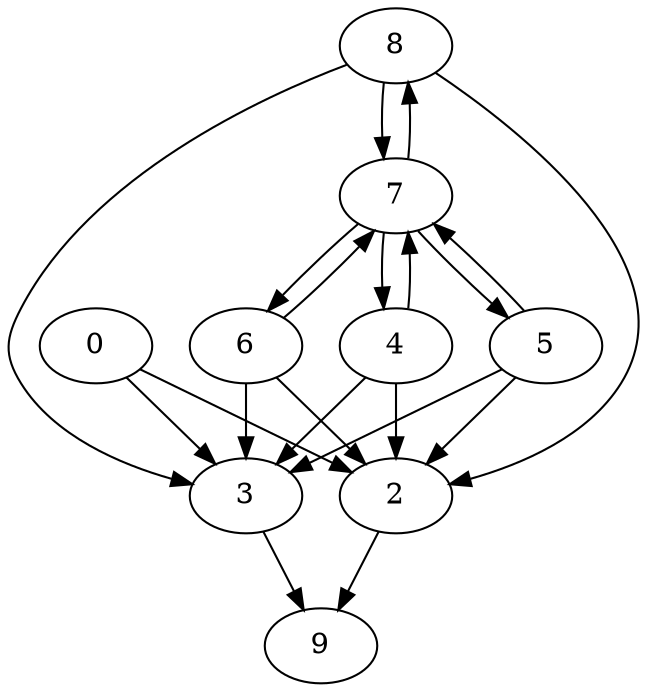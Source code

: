 digraph example {
	0 -> {3, 2};
	7 -> {8,6,4,5};
	{8,6,4,5} -> {3,2};
	{8,6,4,5} -> {7};
	{3, 2} -> {9};
}
